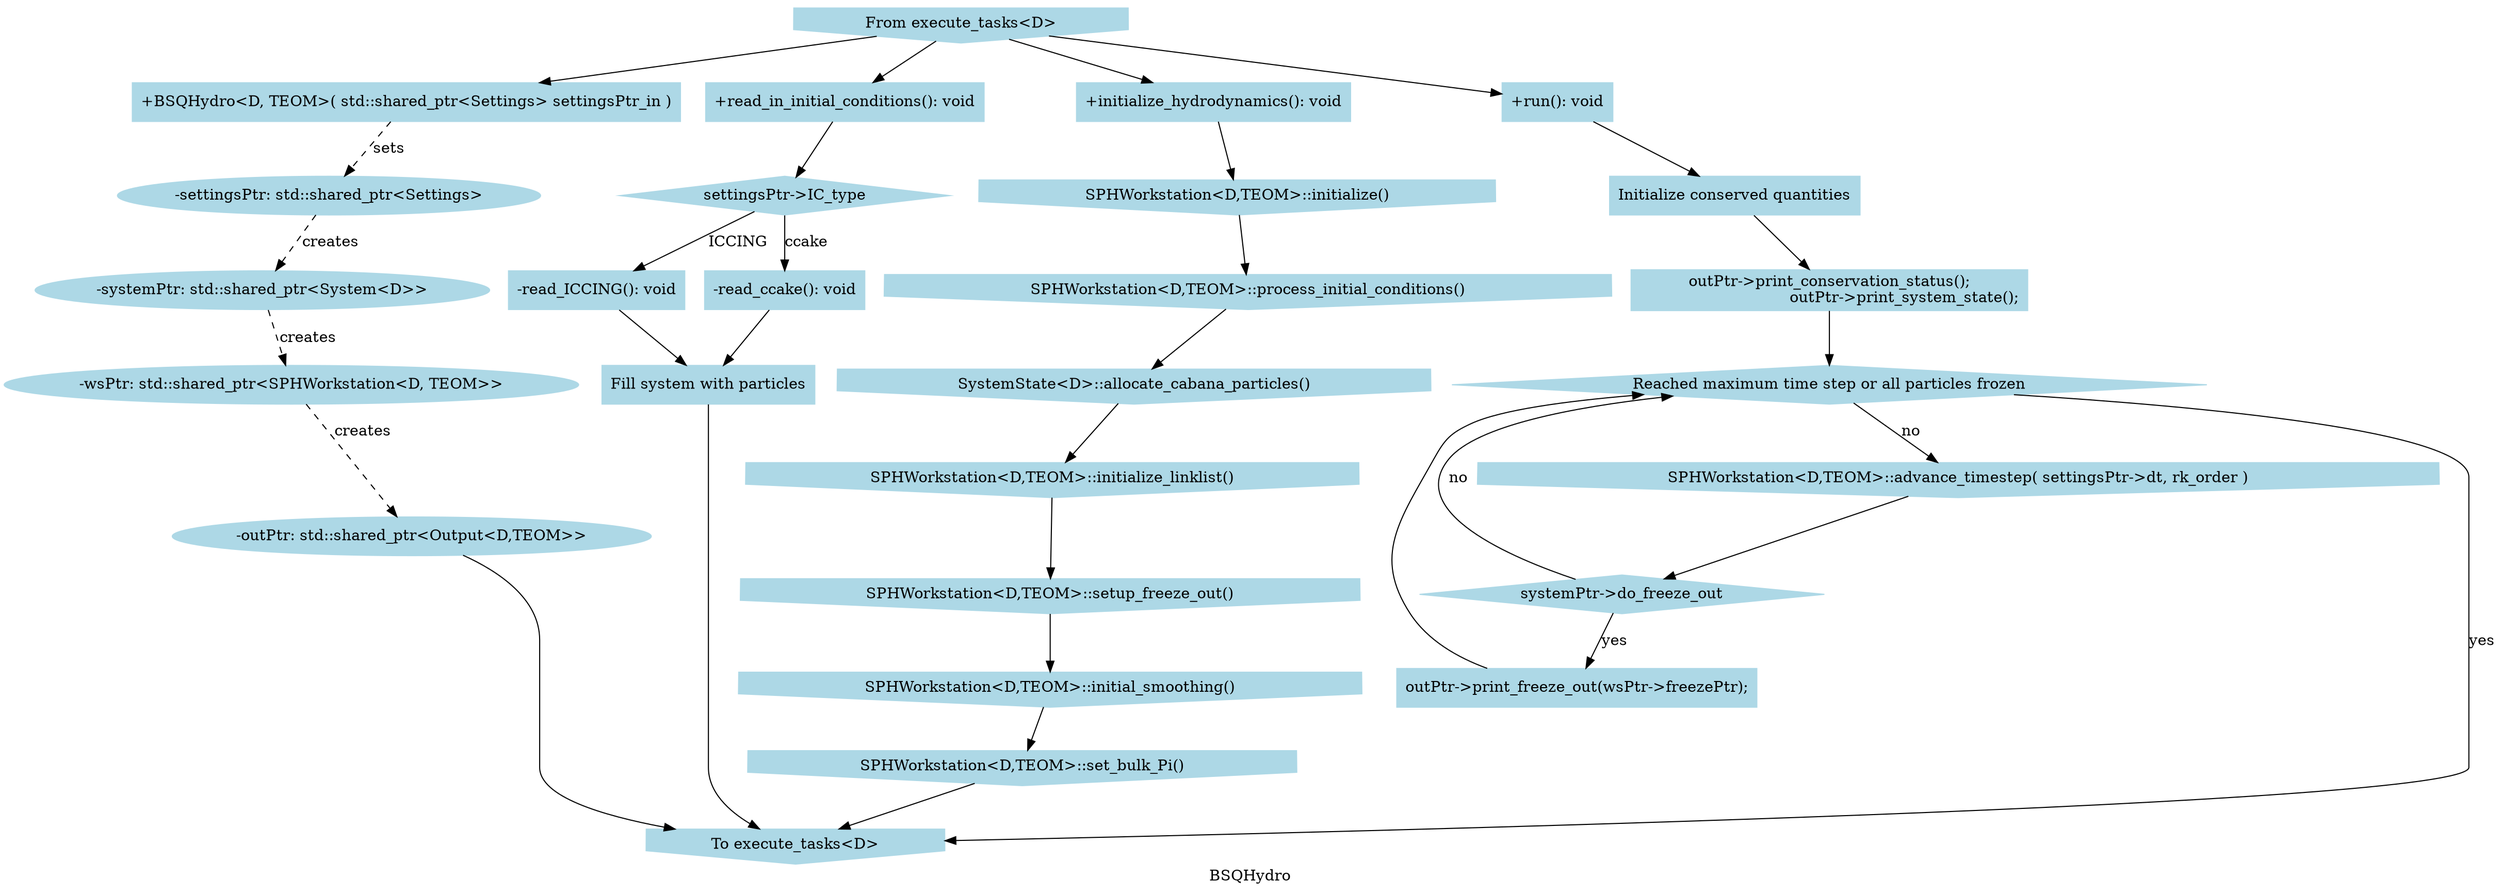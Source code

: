 // See for instructions: https://www.visual-paradigm.com/tutorials/flowchart-tutorial/
digraph BSQHydro {
    rankdir=TB;
    label="BSQHydro";
    node [shape=rectangle, style=filled, color=lightblue];
    start [shape=invhouse,label="From execute_tasks<D>"];
    return [shape=invhouse,label="To execute_tasks<D>"];
    //Public functions
    BSQHydro[label="+BSQHydro<D, TEOM>( std::shared_ptr<Settings> settingsPtr_in )"];
    read_in_initial_conditions [label="+read_in_initial_conditions(): void"];
    initialize_hydrodynamics [label="+initialize_hydrodynamics(): void"];
    run [label="+run(): void"];
    //Private functions
    read_ICCING [label="-read_ICCING(): void"];
    read_ccake [label="-read_ccake(): void"];
    //Private datamembers
    settingsPtr [shape=ellipse,label="-settingsPtr: std::shared_ptr<Settings>"];
    systemPtr [shape=ellipse,label="-systemPtr: std::shared_ptr<System<D>>"];
    wsPtr [shape=ellipse,label="-wsPtr: std::shared_ptr<SPHWorkstation<D, TEOM>>"];
    outPtr [shape=ellipse,label="-outPtr: std::shared_ptr<Output<D,TEOM>>"];
    print_fo[label="outPtr->print_freeze_out(wsPtr->freezePtr);"]

    //Descriptive nodes
    fill_system [label="Fill system with particles"];
    setup_conservation[label="Initialize conserved quantities"]
    print_system_state[label="outPtr->print_conservation_status();
                               outPtr->print_system_state();"]

    //Decision nodes
    node [shape=diamond]
    ic_type [label="settingsPtr->IC_type"]
    continue_evolution [label="Reached maximum time step or all particles frozen"]
    wsPtr_do_fo [label="systemPtr->do_freeze_out"]


    //External nodes
    node[shape=invhouse]
    wsPtr_initialize [label="SPHWorkstation<D,TEOM>::initialize()"];
    wsPtr_proc_IC [label="SPHWorkstation<D,TEOM>::process_initial_conditions()"];
    systemPtr_alloc_cabana [label="SystemState<D>::allocate_cabana_particles()"];
    wsPtr_init_link_list[label="SPHWorkstation<D,TEOM>::initialize_linklist()"];
    wsPtr_setup_fo[label="SPHWorkstation<D,TEOM>::setup_freeze_out()"];
    wsPtr_init_smoot[label="SPHWorkstation<D,TEOM>::initial_smoothing()"];
    wsPtr_set_Pi[label="SPHWorkstation<D,TEOM>::set_bulk_Pi()"];
    wsPtr_advance_timestep[label="SPHWorkstation<D,TEOM>::advance_timestep( settingsPtr->dt, rk_order )"];
    



    //Connections - Constructor flow
    start -> BSQHydro;
    BSQHydro -> settingsPtr [label="sets", style=dashed];
    settingsPtr -> systemPtr[label="creates", style=dashed];
    systemPtr -> wsPtr[label="creates", style=dashed];
    wsPtr -> outPtr[label="creates", style=dashed];
    outPtr -> return;
    //Connections - read_in_initial_conditions flow
    start -> read_in_initial_conditions ;
    read_in_initial_conditions -> ic_type;
    ic_type -> read_ICCING [label="ICCING"];
    ic_type -> read_ccake [label="ccake"];
    read_ICCING -> fill_system;
    read_ccake->fill_system;
    fill_system -> return;
    //Connections - initialize_hydrodynamics flow
    start -> initialize_hydrodynamics;
    initialize_hydrodynamics -> wsPtr_initialize;
    wsPtr_initialize -> wsPtr_proc_IC;
    wsPtr_proc_IC -> systemPtr_alloc_cabana;
    systemPtr_alloc_cabana -> wsPtr_init_link_list;
    wsPtr_init_link_list -> wsPtr_setup_fo;
    wsPtr_setup_fo -> wsPtr_init_smoot;
    wsPtr_init_smoot -> wsPtr_set_Pi;
    wsPtr_set_Pi -> return;
    //Connections - run flow
    start -> run;
    run ->setup_conservation;
    setup_conservation -> print_system_state;
    print_system_state -> continue_evolution;
    continue_evolution -> wsPtr_advance_timestep[label="no"];
    wsPtr_advance_timestep -> wsPtr_do_fo;
    wsPtr_do_fo -> print_fo [label="yes"];
    wsPtr_do_fo -> continue_evolution [label="no"]
    print_fo -> continue_evolution;
    continue_evolution -> return [label="yes"];


}